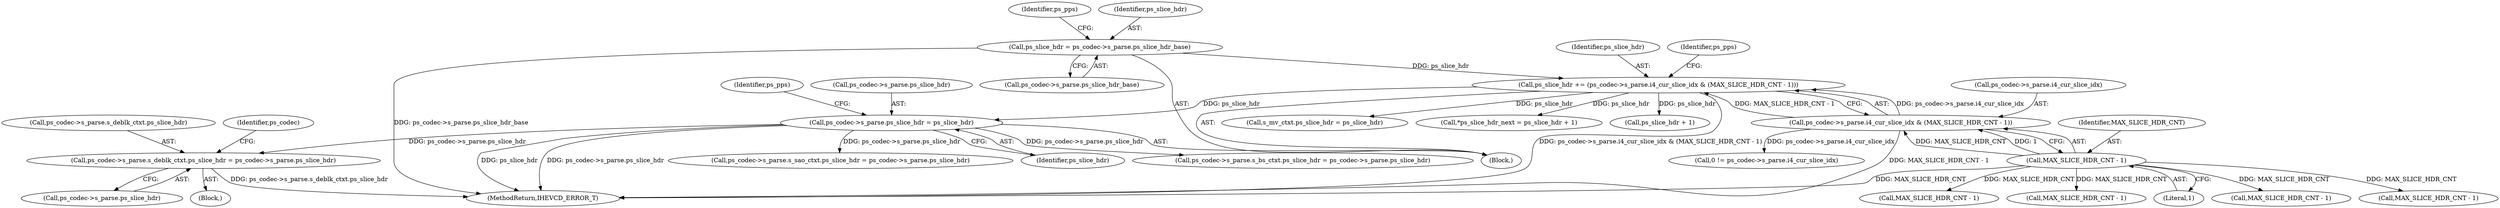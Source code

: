 digraph "0_Android_bcfc7124f6ef9f1ec128fb2e90de774a5b33d199_0@pointer" {
"1004983" [label="(Call,ps_codec->s_parse.s_deblk_ctxt.ps_slice_hdr = ps_codec->s_parse.ps_slice_hdr)"];
"1000346" [label="(Call,ps_codec->s_parse.ps_slice_hdr = ps_slice_hdr)"];
"1000235" [label="(Call,ps_slice_hdr += (ps_codec->s_parse.i4_cur_slice_idx & (MAX_SLICE_HDR_CNT - 1)))"];
"1000237" [label="(Call,ps_codec->s_parse.i4_cur_slice_idx & (MAX_SLICE_HDR_CNT - 1))"];
"1000243" [label="(Call,MAX_SLICE_HDR_CNT - 1)"];
"1000214" [label="(Call,ps_slice_hdr = ps_codec->s_parse.ps_slice_hdr_base)"];
"1005079" [label="(MethodReturn,IHEVCD_ERROR_T)"];
"1000244" [label="(Identifier,MAX_SLICE_HDR_CNT)"];
"1004718" [label="(Call,MAX_SLICE_HDR_CNT - 1)"];
"1000354" [label="(Identifier,ps_pps)"];
"1000661" [label="(Call,MAX_SLICE_HDR_CNT - 1)"];
"1000283" [label="(Call,MAX_SLICE_HDR_CNT - 1)"];
"1004028" [label="(Call,ps_codec->s_parse.s_bs_ctxt.ps_slice_hdr = ps_codec->s_parse.ps_slice_hdr)"];
"1000237" [label="(Call,ps_codec->s_parse.i4_cur_slice_idx & (MAX_SLICE_HDR_CNT - 1))"];
"1000588" [label="(Call,MAX_SLICE_HDR_CNT - 1)"];
"1000235" [label="(Call,ps_slice_hdr += (ps_codec->s_parse.i4_cur_slice_idx & (MAX_SLICE_HDR_CNT - 1)))"];
"1005044" [label="(Call,ps_codec->s_parse.s_sao_ctxt.ps_slice_hdr = ps_codec->s_parse.ps_slice_hdr)"];
"1000346" [label="(Call,ps_codec->s_parse.ps_slice_hdr = ps_slice_hdr)"];
"1003218" [label="(Call,s_mv_ctxt.ps_slice_hdr = ps_slice_hdr)"];
"1004576" [label="(Call,*ps_slice_hdr_next = ps_slice_hdr + 1)"];
"1000216" [label="(Call,ps_codec->s_parse.ps_slice_hdr_base)"];
"1000257" [label="(Call,0 != ps_codec->s_parse.i4_cur_slice_idx)"];
"1000347" [label="(Call,ps_codec->s_parse.ps_slice_hdr)"];
"1004578" [label="(Call,ps_slice_hdr + 1)"];
"1005000" [label="(Identifier,ps_codec)"];
"1004983" [label="(Call,ps_codec->s_parse.s_deblk_ctxt.ps_slice_hdr = ps_codec->s_parse.ps_slice_hdr)"];
"1000222" [label="(Identifier,ps_pps)"];
"1004991" [label="(Call,ps_codec->s_parse.ps_slice_hdr)"];
"1004984" [label="(Call,ps_codec->s_parse.s_deblk_ctxt.ps_slice_hdr)"];
"1000238" [label="(Call,ps_codec->s_parse.i4_cur_slice_idx)"];
"1000214" [label="(Call,ps_slice_hdr = ps_codec->s_parse.ps_slice_hdr_base)"];
"1000236" [label="(Identifier,ps_slice_hdr)"];
"1000247" [label="(Identifier,ps_pps)"];
"1000352" [label="(Identifier,ps_slice_hdr)"];
"1000245" [label="(Literal,1)"];
"1000243" [label="(Call,MAX_SLICE_HDR_CNT - 1)"];
"1004787" [label="(Block,)"];
"1000190" [label="(Block,)"];
"1000215" [label="(Identifier,ps_slice_hdr)"];
"1004983" -> "1004787"  [label="AST: "];
"1004983" -> "1004991"  [label="CFG: "];
"1004984" -> "1004983"  [label="AST: "];
"1004991" -> "1004983"  [label="AST: "];
"1005000" -> "1004983"  [label="CFG: "];
"1004983" -> "1005079"  [label="DDG: ps_codec->s_parse.s_deblk_ctxt.ps_slice_hdr"];
"1000346" -> "1004983"  [label="DDG: ps_codec->s_parse.ps_slice_hdr"];
"1000346" -> "1000190"  [label="AST: "];
"1000346" -> "1000352"  [label="CFG: "];
"1000347" -> "1000346"  [label="AST: "];
"1000352" -> "1000346"  [label="AST: "];
"1000354" -> "1000346"  [label="CFG: "];
"1000346" -> "1005079"  [label="DDG: ps_codec->s_parse.ps_slice_hdr"];
"1000346" -> "1005079"  [label="DDG: ps_slice_hdr"];
"1000235" -> "1000346"  [label="DDG: ps_slice_hdr"];
"1000346" -> "1004028"  [label="DDG: ps_codec->s_parse.ps_slice_hdr"];
"1000346" -> "1005044"  [label="DDG: ps_codec->s_parse.ps_slice_hdr"];
"1000235" -> "1000190"  [label="AST: "];
"1000235" -> "1000237"  [label="CFG: "];
"1000236" -> "1000235"  [label="AST: "];
"1000237" -> "1000235"  [label="AST: "];
"1000247" -> "1000235"  [label="CFG: "];
"1000235" -> "1005079"  [label="DDG: ps_codec->s_parse.i4_cur_slice_idx & (MAX_SLICE_HDR_CNT - 1)"];
"1000237" -> "1000235"  [label="DDG: ps_codec->s_parse.i4_cur_slice_idx"];
"1000237" -> "1000235"  [label="DDG: MAX_SLICE_HDR_CNT - 1"];
"1000214" -> "1000235"  [label="DDG: ps_slice_hdr"];
"1000235" -> "1003218"  [label="DDG: ps_slice_hdr"];
"1000235" -> "1004576"  [label="DDG: ps_slice_hdr"];
"1000235" -> "1004578"  [label="DDG: ps_slice_hdr"];
"1000237" -> "1000243"  [label="CFG: "];
"1000238" -> "1000237"  [label="AST: "];
"1000243" -> "1000237"  [label="AST: "];
"1000237" -> "1005079"  [label="DDG: MAX_SLICE_HDR_CNT - 1"];
"1000243" -> "1000237"  [label="DDG: MAX_SLICE_HDR_CNT"];
"1000243" -> "1000237"  [label="DDG: 1"];
"1000237" -> "1000257"  [label="DDG: ps_codec->s_parse.i4_cur_slice_idx"];
"1000243" -> "1000245"  [label="CFG: "];
"1000244" -> "1000243"  [label="AST: "];
"1000245" -> "1000243"  [label="AST: "];
"1000243" -> "1005079"  [label="DDG: MAX_SLICE_HDR_CNT"];
"1000243" -> "1000283"  [label="DDG: MAX_SLICE_HDR_CNT"];
"1000243" -> "1000588"  [label="DDG: MAX_SLICE_HDR_CNT"];
"1000243" -> "1000661"  [label="DDG: MAX_SLICE_HDR_CNT"];
"1000243" -> "1004718"  [label="DDG: MAX_SLICE_HDR_CNT"];
"1000214" -> "1000190"  [label="AST: "];
"1000214" -> "1000216"  [label="CFG: "];
"1000215" -> "1000214"  [label="AST: "];
"1000216" -> "1000214"  [label="AST: "];
"1000222" -> "1000214"  [label="CFG: "];
"1000214" -> "1005079"  [label="DDG: ps_codec->s_parse.ps_slice_hdr_base"];
}
